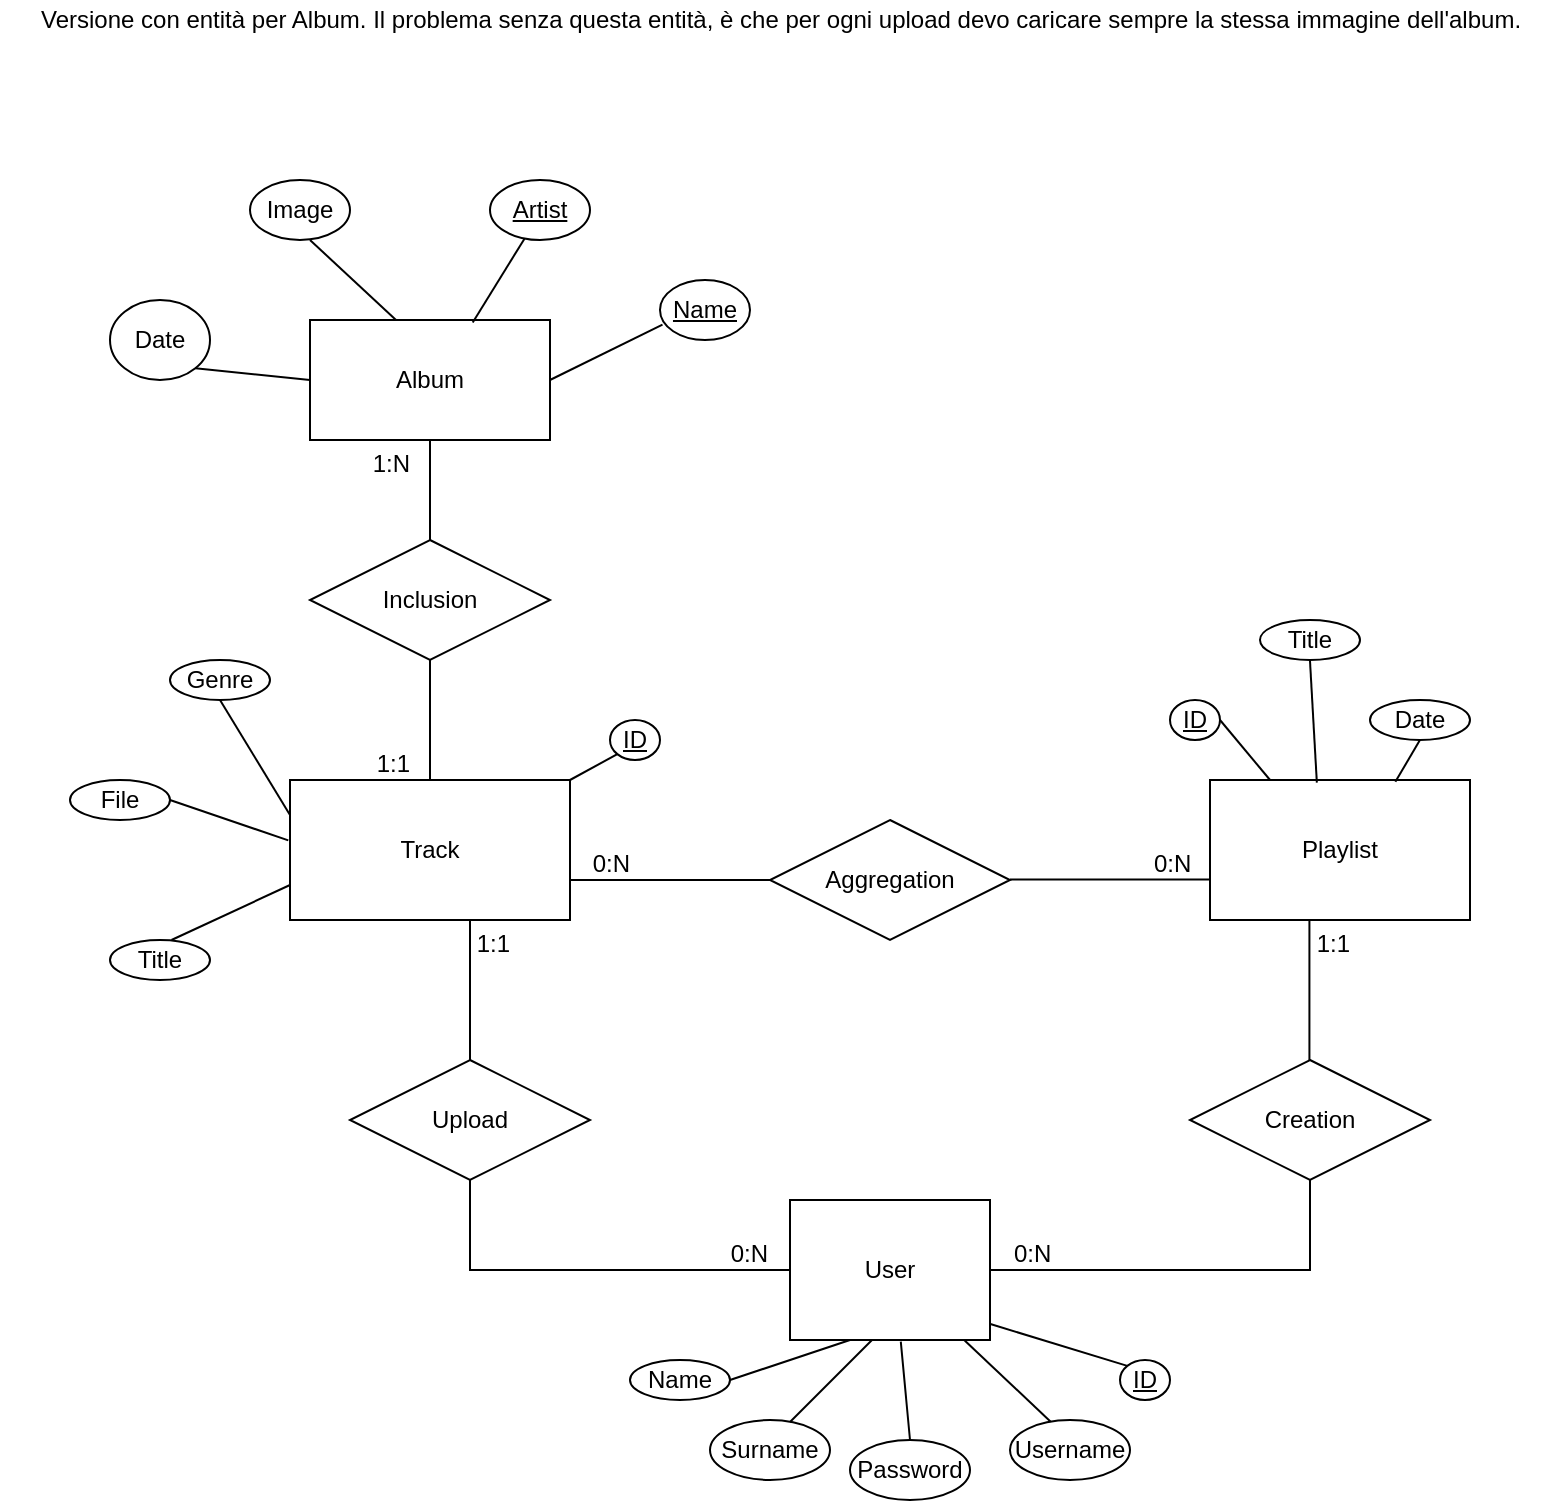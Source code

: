 <mxfile version="14.6.5" type="device"><diagram id="SS3B1p2l05j2n7Ib_kDu" name="Page-1"><mxGraphModel dx="813" dy="452" grid="1" gridSize="10" guides="1" tooltips="1" connect="1" arrows="1" fold="1" page="1" pageScale="1" pageWidth="827" pageHeight="1169" math="0" shadow="0"><root><mxCell id="0"/><mxCell id="1" parent="0"/><mxCell id="IvjuHQmjVMEjHhCrHZlA-59" value="Track" style="whiteSpace=wrap;html=1;align=center;" parent="1" vertex="1"><mxGeometry x="170" y="430" width="140" height="70" as="geometry"/></mxCell><mxCell id="IvjuHQmjVMEjHhCrHZlA-60" value="Playlist" style="whiteSpace=wrap;html=1;align=center;" parent="1" vertex="1"><mxGeometry x="630" y="430" width="130" height="70" as="geometry"/></mxCell><mxCell id="IvjuHQmjVMEjHhCrHZlA-61" value="User" style="whiteSpace=wrap;html=1;align=center;" parent="1" vertex="1"><mxGeometry x="420" y="640" width="100" height="70" as="geometry"/></mxCell><mxCell id="IvjuHQmjVMEjHhCrHZlA-62" value="Upload" style="shape=rhombus;perimeter=rhombusPerimeter;whiteSpace=wrap;html=1;align=center;" parent="1" vertex="1"><mxGeometry x="200" y="570" width="120" height="60" as="geometry"/></mxCell><mxCell id="IvjuHQmjVMEjHhCrHZlA-63" value="Creation" style="shape=rhombus;perimeter=rhombusPerimeter;whiteSpace=wrap;html=1;align=center;" parent="1" vertex="1"><mxGeometry x="620" y="570" width="120" height="60" as="geometry"/></mxCell><mxCell id="IvjuHQmjVMEjHhCrHZlA-64" value="Aggregation" style="shape=rhombus;perimeter=rhombusPerimeter;whiteSpace=wrap;html=1;align=center;" parent="1" vertex="1"><mxGeometry x="410" y="450" width="120" height="60" as="geometry"/></mxCell><mxCell id="IvjuHQmjVMEjHhCrHZlA-65" value="" style="endArrow=none;html=1;rounded=0;entryX=0;entryY=0.5;entryDx=0;entryDy=0;" parent="1" target="IvjuHQmjVMEjHhCrHZlA-61" edge="1"><mxGeometry relative="1" as="geometry"><mxPoint x="260" y="630" as="sourcePoint"/><mxPoint x="420" y="630" as="targetPoint"/><Array as="points"><mxPoint x="260" y="675"/></Array></mxGeometry></mxCell><mxCell id="IvjuHQmjVMEjHhCrHZlA-66" value="0:N" style="resizable=0;html=1;align=right;verticalAlign=bottom;" parent="IvjuHQmjVMEjHhCrHZlA-65" connectable="0" vertex="1"><mxGeometry x="1" relative="1" as="geometry"><mxPoint x="-10.29" as="offset"/></mxGeometry></mxCell><mxCell id="IvjuHQmjVMEjHhCrHZlA-67" value="" style="endArrow=none;html=1;rounded=0;entryX=0.5;entryY=1;entryDx=0;entryDy=0;exitX=1;exitY=0.5;exitDx=0;exitDy=0;" parent="1" source="IvjuHQmjVMEjHhCrHZlA-61" target="IvjuHQmjVMEjHhCrHZlA-63" edge="1"><mxGeometry relative="1" as="geometry"><mxPoint x="520" y="660" as="sourcePoint"/><mxPoint x="680" y="690" as="targetPoint"/><Array as="points"><mxPoint x="680" y="675"/></Array></mxGeometry></mxCell><mxCell id="IvjuHQmjVMEjHhCrHZlA-68" value="0:N" style="resizable=0;html=1;align=left;verticalAlign=bottom;" parent="IvjuHQmjVMEjHhCrHZlA-67" connectable="0" vertex="1"><mxGeometry x="-1" relative="1" as="geometry"><mxPoint x="10" as="offset"/></mxGeometry></mxCell><mxCell id="IvjuHQmjVMEjHhCrHZlA-69" value="" style="endArrow=none;html=1;rounded=0;" parent="1" edge="1"><mxGeometry relative="1" as="geometry"><mxPoint x="260" y="570" as="sourcePoint"/><mxPoint x="260" y="500" as="targetPoint"/></mxGeometry></mxCell><mxCell id="IvjuHQmjVMEjHhCrHZlA-70" value="1:1" style="resizable=0;html=1;align=right;verticalAlign=bottom;" parent="IvjuHQmjVMEjHhCrHZlA-69" connectable="0" vertex="1"><mxGeometry x="1" relative="1" as="geometry"><mxPoint x="20" y="20.29" as="offset"/></mxGeometry></mxCell><mxCell id="IvjuHQmjVMEjHhCrHZlA-71" value="" style="endArrow=none;html=1;rounded=0;" parent="1" edge="1"><mxGeometry relative="1" as="geometry"><mxPoint x="679.71" y="570" as="sourcePoint"/><mxPoint x="679.71" y="500" as="targetPoint"/></mxGeometry></mxCell><mxCell id="IvjuHQmjVMEjHhCrHZlA-72" value="1:1" style="resizable=0;html=1;align=right;verticalAlign=bottom;" parent="IvjuHQmjVMEjHhCrHZlA-71" connectable="0" vertex="1"><mxGeometry x="1" relative="1" as="geometry"><mxPoint x="20.29" y="20.29" as="offset"/></mxGeometry></mxCell><mxCell id="IvjuHQmjVMEjHhCrHZlA-73" value="" style="endArrow=none;html=1;rounded=0;exitX=0;exitY=0.5;exitDx=0;exitDy=0;" parent="1" source="IvjuHQmjVMEjHhCrHZlA-64" edge="1"><mxGeometry relative="1" as="geometry"><mxPoint x="310" y="550" as="sourcePoint"/><mxPoint x="310" y="480" as="targetPoint"/></mxGeometry></mxCell><mxCell id="IvjuHQmjVMEjHhCrHZlA-74" value="0:N" style="resizable=0;html=1;align=right;verticalAlign=bottom;" parent="IvjuHQmjVMEjHhCrHZlA-73" connectable="0" vertex="1"><mxGeometry x="1" relative="1" as="geometry"><mxPoint x="30" as="offset"/></mxGeometry></mxCell><mxCell id="IvjuHQmjVMEjHhCrHZlA-75" value="" style="endArrow=none;html=1;rounded=0;exitX=0;exitY=0.5;exitDx=0;exitDy=0;" parent="1" edge="1"><mxGeometry relative="1" as="geometry"><mxPoint x="630" y="479.71" as="sourcePoint"/><mxPoint x="530" y="479.71" as="targetPoint"/></mxGeometry></mxCell><mxCell id="IvjuHQmjVMEjHhCrHZlA-76" value="0:N" style="resizable=0;html=1;align=left;verticalAlign=bottom;" parent="IvjuHQmjVMEjHhCrHZlA-75" connectable="0" vertex="1"><mxGeometry x="-1" relative="1" as="geometry"><mxPoint x="-30" y="0.29" as="offset"/></mxGeometry></mxCell><mxCell id="IvjuHQmjVMEjHhCrHZlA-77" value="Genre" style="ellipse;whiteSpace=wrap;html=1;align=center;" parent="1" vertex="1"><mxGeometry x="110" y="370" width="50" height="20" as="geometry"/></mxCell><mxCell id="IvjuHQmjVMEjHhCrHZlA-79" value="Image" style="ellipse;whiteSpace=wrap;html=1;align=center;" parent="1" vertex="1"><mxGeometry x="150" y="130" width="50" height="30" as="geometry"/></mxCell><mxCell id="IvjuHQmjVMEjHhCrHZlA-81" value="Date" style="ellipse;whiteSpace=wrap;html=1;align=center;" parent="1" vertex="1"><mxGeometry x="80" y="190" width="50" height="40" as="geometry"/></mxCell><mxCell id="IvjuHQmjVMEjHhCrHZlA-82" value="File" style="ellipse;whiteSpace=wrap;html=1;align=center;" parent="1" vertex="1"><mxGeometry x="60" y="430" width="50" height="20" as="geometry"/></mxCell><mxCell id="IvjuHQmjVMEjHhCrHZlA-83" value="Title" style="ellipse;whiteSpace=wrap;html=1;align=center;" parent="1" vertex="1"><mxGeometry x="80" y="510" width="50" height="20" as="geometry"/></mxCell><mxCell id="IvjuHQmjVMEjHhCrHZlA-84" value="ID" style="ellipse;whiteSpace=wrap;html=1;align=center;fontStyle=4;" parent="1" vertex="1"><mxGeometry x="330" y="400" width="25" height="20" as="geometry"/></mxCell><mxCell id="IvjuHQmjVMEjHhCrHZlA-85" value="ID" style="ellipse;whiteSpace=wrap;html=1;align=center;fontStyle=4;" parent="1" vertex="1"><mxGeometry x="610" y="390" width="25" height="20" as="geometry"/></mxCell><mxCell id="IvjuHQmjVMEjHhCrHZlA-86" value="ID" style="ellipse;whiteSpace=wrap;html=1;align=center;fontStyle=4;" parent="1" vertex="1"><mxGeometry x="585" y="720" width="25" height="20" as="geometry"/></mxCell><mxCell id="IvjuHQmjVMEjHhCrHZlA-87" value="Username" style="ellipse;whiteSpace=wrap;html=1;align=center;" parent="1" vertex="1"><mxGeometry x="530" y="750" width="60" height="30" as="geometry"/></mxCell><mxCell id="IvjuHQmjVMEjHhCrHZlA-88" value="Name" style="ellipse;whiteSpace=wrap;html=1;align=center;" parent="1" vertex="1"><mxGeometry x="340" y="720" width="50" height="20" as="geometry"/></mxCell><mxCell id="IvjuHQmjVMEjHhCrHZlA-89" value="Surname" style="ellipse;whiteSpace=wrap;html=1;align=center;" parent="1" vertex="1"><mxGeometry x="380" y="750" width="60" height="30" as="geometry"/></mxCell><mxCell id="IvjuHQmjVMEjHhCrHZlA-90" value="Password" style="ellipse;whiteSpace=wrap;html=1;align=center;" parent="1" vertex="1"><mxGeometry x="450" y="760" width="60" height="30" as="geometry"/></mxCell><mxCell id="IvjuHQmjVMEjHhCrHZlA-91" value="Title" style="ellipse;whiteSpace=wrap;html=1;align=center;" parent="1" vertex="1"><mxGeometry x="655" y="350" width="50" height="20" as="geometry"/></mxCell><mxCell id="IvjuHQmjVMEjHhCrHZlA-92" value="Date" style="ellipse;whiteSpace=wrap;html=1;align=center;" parent="1" vertex="1"><mxGeometry x="710" y="390" width="50" height="20" as="geometry"/></mxCell><mxCell id="IvjuHQmjVMEjHhCrHZlA-93" value="" style="endArrow=none;html=1;exitX=0;exitY=0.5;exitDx=0;exitDy=0;entryX=1;entryY=1;entryDx=0;entryDy=0;" parent="1" source="IvjuHQmjVMEjHhCrHZlA-106" target="IvjuHQmjVMEjHhCrHZlA-81" edge="1"><mxGeometry width="50" height="50" relative="1" as="geometry"><mxPoint x="100" y="345" as="sourcePoint"/><mxPoint x="150" y="295" as="targetPoint"/></mxGeometry></mxCell><mxCell id="IvjuHQmjVMEjHhCrHZlA-94" value="" style="endArrow=none;html=1;exitX=0;exitY=0.75;exitDx=0;exitDy=0;entryX=1;entryY=1;entryDx=0;entryDy=0;" parent="1" source="IvjuHQmjVMEjHhCrHZlA-59" edge="1"><mxGeometry width="50" height="50" relative="1" as="geometry"><mxPoint x="179.25" y="563.04" as="sourcePoint"/><mxPoint x="110.743" y="510.005" as="targetPoint"/></mxGeometry></mxCell><mxCell id="IvjuHQmjVMEjHhCrHZlA-95" value="" style="endArrow=none;html=1;exitX=0;exitY=0.25;exitDx=0;exitDy=0;entryX=0.5;entryY=1;entryDx=0;entryDy=0;" parent="1" source="IvjuHQmjVMEjHhCrHZlA-59" target="IvjuHQmjVMEjHhCrHZlA-77" edge="1"><mxGeometry width="50" height="50" relative="1" as="geometry"><mxPoint x="178.51" y="463.04" as="sourcePoint"/><mxPoint x="110.003" y="410.005" as="targetPoint"/></mxGeometry></mxCell><mxCell id="IvjuHQmjVMEjHhCrHZlA-96" value="" style="endArrow=none;html=1;exitX=-0.006;exitY=0.431;exitDx=0;exitDy=0;exitPerimeter=0;entryX=1;entryY=0.5;entryDx=0;entryDy=0;" parent="1" source="IvjuHQmjVMEjHhCrHZlA-59" target="IvjuHQmjVMEjHhCrHZlA-82" edge="1"><mxGeometry width="50" height="50" relative="1" as="geometry"><mxPoint x="178.51" y="510.0" as="sourcePoint"/><mxPoint x="120" y="457" as="targetPoint"/></mxGeometry></mxCell><mxCell id="IvjuHQmjVMEjHhCrHZlA-97" value="" style="endArrow=none;html=1;exitX=1;exitY=0;exitDx=0;exitDy=0;entryX=0;entryY=1;entryDx=0;entryDy=0;" parent="1" source="IvjuHQmjVMEjHhCrHZlA-59" target="IvjuHQmjVMEjHhCrHZlA-84" edge="1"><mxGeometry width="50" height="50" relative="1" as="geometry"><mxPoint x="398.51" y="470.0" as="sourcePoint"/><mxPoint x="330.003" y="416.965" as="targetPoint"/></mxGeometry></mxCell><mxCell id="IvjuHQmjVMEjHhCrHZlA-98" value="" style="endArrow=none;html=1;exitX=0.231;exitY=0;exitDx=0;exitDy=0;exitPerimeter=0;" parent="1" source="IvjuHQmjVMEjHhCrHZlA-60" edge="1"><mxGeometry width="50" height="50" relative="1" as="geometry"><mxPoint x="585" y="450" as="sourcePoint"/><mxPoint x="635" y="400" as="targetPoint"/></mxGeometry></mxCell><mxCell id="IvjuHQmjVMEjHhCrHZlA-99" value="" style="endArrow=none;html=1;exitX=0.411;exitY=0.019;exitDx=0;exitDy=0;exitPerimeter=0;" parent="1" source="IvjuHQmjVMEjHhCrHZlA-60" edge="1"><mxGeometry width="50" height="50" relative="1" as="geometry"><mxPoint x="705.0" y="400" as="sourcePoint"/><mxPoint x="679.97" y="370" as="targetPoint"/></mxGeometry></mxCell><mxCell id="IvjuHQmjVMEjHhCrHZlA-100" value="" style="endArrow=none;html=1;exitX=0.713;exitY=0.013;exitDx=0;exitDy=0;exitPerimeter=0;" parent="1" source="IvjuHQmjVMEjHhCrHZlA-60" edge="1"><mxGeometry width="50" height="50" relative="1" as="geometry"><mxPoint x="760.0" y="440" as="sourcePoint"/><mxPoint x="734.97" y="410" as="targetPoint"/></mxGeometry></mxCell><mxCell id="IvjuHQmjVMEjHhCrHZlA-101" value="" style="endArrow=none;html=1;exitX=1;exitY=0.5;exitDx=0;exitDy=0;" parent="1" source="IvjuHQmjVMEjHhCrHZlA-88" edge="1"><mxGeometry width="50" height="50" relative="1" as="geometry"><mxPoint x="400" y="760" as="sourcePoint"/><mxPoint x="450" y="710" as="targetPoint"/></mxGeometry></mxCell><mxCell id="IvjuHQmjVMEjHhCrHZlA-102" value="" style="endArrow=none;html=1;exitX=1;exitY=0.5;exitDx=0;exitDy=0;" parent="1" edge="1"><mxGeometry width="50" height="50" relative="1" as="geometry"><mxPoint x="420" y="751" as="sourcePoint"/><mxPoint x="461" y="710" as="targetPoint"/></mxGeometry></mxCell><mxCell id="IvjuHQmjVMEjHhCrHZlA-103" value="" style="endArrow=none;html=1;exitX=0.5;exitY=0;exitDx=0;exitDy=0;entryX=0.554;entryY=1.011;entryDx=0;entryDy=0;entryPerimeter=0;" parent="1" source="IvjuHQmjVMEjHhCrHZlA-90" target="IvjuHQmjVMEjHhCrHZlA-61" edge="1"><mxGeometry width="50" height="50" relative="1" as="geometry"><mxPoint x="400" y="740" as="sourcePoint"/><mxPoint x="460" y="720" as="targetPoint"/></mxGeometry></mxCell><mxCell id="IvjuHQmjVMEjHhCrHZlA-104" value="" style="endArrow=none;html=1;exitX=0.339;exitY=0.028;exitDx=0;exitDy=0;exitPerimeter=0;" parent="1" source="IvjuHQmjVMEjHhCrHZlA-87" target="IvjuHQmjVMEjHhCrHZlA-61" edge="1"><mxGeometry width="50" height="50" relative="1" as="geometry"><mxPoint x="480" y="760" as="sourcePoint"/><mxPoint x="530" y="710" as="targetPoint"/></mxGeometry></mxCell><mxCell id="IvjuHQmjVMEjHhCrHZlA-105" value="" style="endArrow=none;html=1;exitX=0;exitY=0;exitDx=0;exitDy=0;entryX=1.002;entryY=0.886;entryDx=0;entryDy=0;entryPerimeter=0;" parent="1" source="IvjuHQmjVMEjHhCrHZlA-86" target="IvjuHQmjVMEjHhCrHZlA-61" edge="1"><mxGeometry width="50" height="50" relative="1" as="geometry"><mxPoint x="510" y="750" as="sourcePoint"/><mxPoint x="560" y="700" as="targetPoint"/></mxGeometry></mxCell><mxCell id="IvjuHQmjVMEjHhCrHZlA-106" value="&lt;div&gt;Album&lt;/div&gt;" style="rounded=0;whiteSpace=wrap;html=1;" parent="1" vertex="1"><mxGeometry x="180" y="200" width="120" height="60" as="geometry"/></mxCell><mxCell id="IvjuHQmjVMEjHhCrHZlA-107" value="Inclusion" style="shape=rhombus;perimeter=rhombusPerimeter;whiteSpace=wrap;html=1;align=center;" parent="1" vertex="1"><mxGeometry x="180" y="310" width="120" height="60" as="geometry"/></mxCell><mxCell id="IvjuHQmjVMEjHhCrHZlA-108" value="" style="endArrow=none;html=1;entryX=1;entryY=1;entryDx=0;entryDy=0;" parent="1" edge="1"><mxGeometry width="50" height="50" relative="1" as="geometry"><mxPoint x="223" y="200" as="sourcePoint"/><mxPoint x="179.996" y="160.001" as="targetPoint"/></mxGeometry></mxCell><mxCell id="IvjuHQmjVMEjHhCrHZlA-109" value="" style="endArrow=none;html=1;exitX=0.678;exitY=0.021;exitDx=0;exitDy=0;exitPerimeter=0;entryX=0.351;entryY=0.961;entryDx=0;entryDy=0;entryPerimeter=0;" parent="1" source="IvjuHQmjVMEjHhCrHZlA-106" edge="1" target="oe83QW2FlXNjZxlqYa4z-1"><mxGeometry width="50" height="50" relative="1" as="geometry"><mxPoint x="330" y="155.81" as="sourcePoint"/><mxPoint x="273" y="170" as="targetPoint"/></mxGeometry></mxCell><mxCell id="IvjuHQmjVMEjHhCrHZlA-110" value="" style="endArrow=none;html=1;entryX=0.028;entryY=0.743;entryDx=0;entryDy=0;entryPerimeter=0;exitX=1;exitY=0.5;exitDx=0;exitDy=0;" parent="1" source="IvjuHQmjVMEjHhCrHZlA-106" target="oe83QW2FlXNjZxlqYa4z-2" edge="1"><mxGeometry width="50" height="50" relative="1" as="geometry"><mxPoint x="410" y="215.81" as="sourcePoint"/><mxPoint x="360" y="170.0" as="targetPoint"/></mxGeometry></mxCell><mxCell id="IvjuHQmjVMEjHhCrHZlA-111" value="" style="endArrow=none;html=1;rounded=0;entryX=0.5;entryY=1;entryDx=0;entryDy=0;exitX=0.5;exitY=0;exitDx=0;exitDy=0;" parent="1" source="IvjuHQmjVMEjHhCrHZlA-107" target="IvjuHQmjVMEjHhCrHZlA-106" edge="1"><mxGeometry relative="1" as="geometry"><mxPoint x="240" y="300" as="sourcePoint"/><mxPoint x="400" y="300" as="targetPoint"/></mxGeometry></mxCell><mxCell id="IvjuHQmjVMEjHhCrHZlA-112" value="1:N" style="resizable=0;html=1;align=right;verticalAlign=bottom;" parent="IvjuHQmjVMEjHhCrHZlA-111" connectable="0" vertex="1"><mxGeometry x="1" relative="1" as="geometry"><mxPoint x="-10" y="20.29" as="offset"/></mxGeometry></mxCell><mxCell id="IvjuHQmjVMEjHhCrHZlA-113" value="" style="endArrow=none;html=1;rounded=0;entryX=0.5;entryY=0;entryDx=0;entryDy=0;exitX=0.5;exitY=1;exitDx=0;exitDy=0;" parent="1" source="IvjuHQmjVMEjHhCrHZlA-107" target="IvjuHQmjVMEjHhCrHZlA-59" edge="1"><mxGeometry relative="1" as="geometry"><mxPoint x="240" y="359.31" as="sourcePoint"/><mxPoint x="400" y="359.31" as="targetPoint"/></mxGeometry></mxCell><mxCell id="IvjuHQmjVMEjHhCrHZlA-114" value="1:1" style="resizable=0;html=1;align=right;verticalAlign=bottom;" parent="IvjuHQmjVMEjHhCrHZlA-113" connectable="0" vertex="1"><mxGeometry x="1" relative="1" as="geometry"><mxPoint x="-10" as="offset"/></mxGeometry></mxCell><mxCell id="IvjuHQmjVMEjHhCrHZlA-118" value="Versione con entità per Album. Il problema senza questa entità, è che per ogni upload devo caricare sempre la stessa immagine dell'album." style="text;html=1;align=center;verticalAlign=middle;resizable=0;points=[];autosize=1;strokeColor=none;" parent="1" vertex="1"><mxGeometry x="25" y="40" width="780" height="20" as="geometry"/></mxCell><mxCell id="oe83QW2FlXNjZxlqYa4z-1" value="Artist" style="ellipse;whiteSpace=wrap;html=1;align=center;fontStyle=4;" vertex="1" parent="1"><mxGeometry x="270" y="130" width="50" height="30" as="geometry"/></mxCell><mxCell id="oe83QW2FlXNjZxlqYa4z-2" value="Name" style="ellipse;whiteSpace=wrap;html=1;align=center;fontStyle=4;" vertex="1" parent="1"><mxGeometry x="355" y="180" width="45" height="30" as="geometry"/></mxCell></root></mxGraphModel></diagram></mxfile>